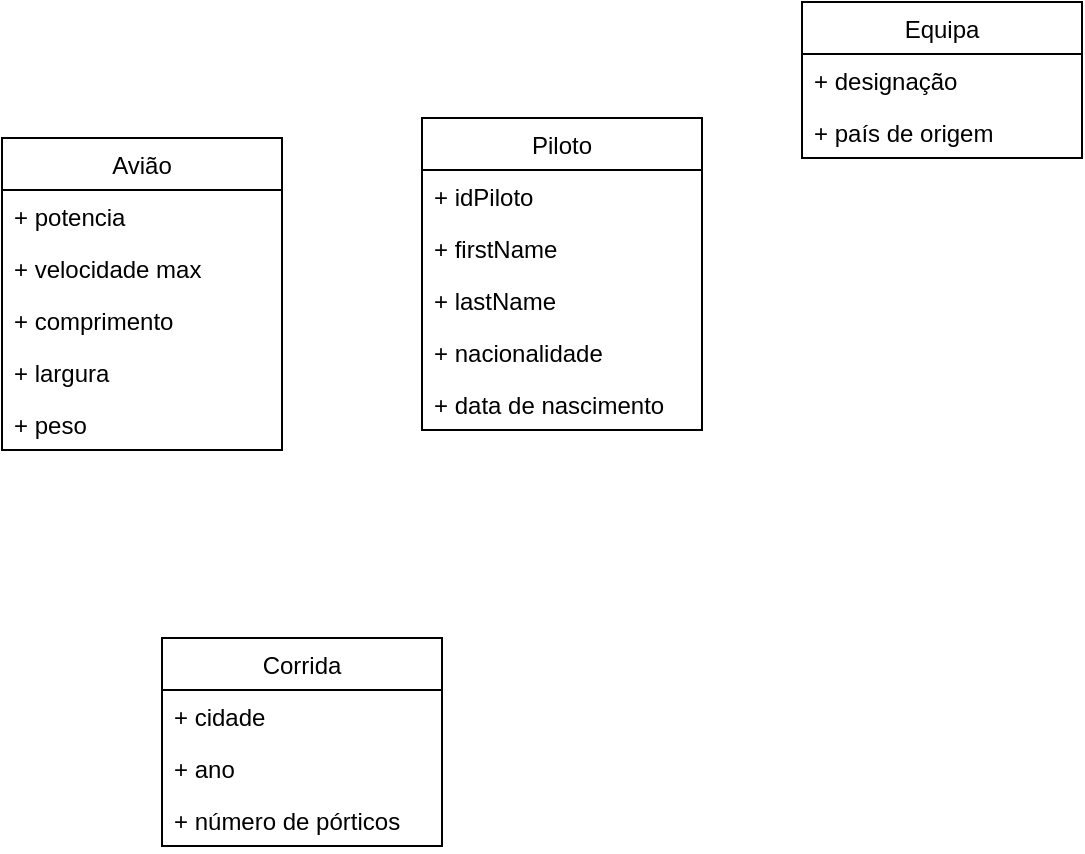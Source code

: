 <mxfile version="14.4.2" type="github">
  <diagram id="8xpkMO6IpGUmoA88QHga" name="Page-1">
    <mxGraphModel dx="816" dy="569" grid="1" gridSize="10" guides="1" tooltips="1" connect="1" arrows="1" fold="1" page="1" pageScale="1" pageWidth="827" pageHeight="1169" math="0" shadow="0">
      <root>
        <mxCell id="0" />
        <mxCell id="1" parent="0" />
        <mxCell id="5vni_3UYh3rQ84xOBcJv-1" value="Piloto" style="swimlane;fontStyle=0;childLayout=stackLayout;horizontal=1;startSize=26;fillColor=none;horizontalStack=0;resizeParent=1;resizeParentMax=0;resizeLast=0;collapsible=1;marginBottom=0;" vertex="1" parent="1">
          <mxGeometry x="290" y="120" width="140" height="156" as="geometry" />
        </mxCell>
        <mxCell id="5vni_3UYh3rQ84xOBcJv-2" value="+ idPiloto" style="text;strokeColor=none;fillColor=none;align=left;verticalAlign=top;spacingLeft=4;spacingRight=4;overflow=hidden;rotatable=0;points=[[0,0.5],[1,0.5]];portConstraint=eastwest;" vertex="1" parent="5vni_3UYh3rQ84xOBcJv-1">
          <mxGeometry y="26" width="140" height="26" as="geometry" />
        </mxCell>
        <mxCell id="5vni_3UYh3rQ84xOBcJv-3" value="+ firstName" style="text;strokeColor=none;fillColor=none;align=left;verticalAlign=top;spacingLeft=4;spacingRight=4;overflow=hidden;rotatable=0;points=[[0,0.5],[1,0.5]];portConstraint=eastwest;" vertex="1" parent="5vni_3UYh3rQ84xOBcJv-1">
          <mxGeometry y="52" width="140" height="26" as="geometry" />
        </mxCell>
        <mxCell id="5vni_3UYh3rQ84xOBcJv-4" value="+ lastName" style="text;strokeColor=none;fillColor=none;align=left;verticalAlign=top;spacingLeft=4;spacingRight=4;overflow=hidden;rotatable=0;points=[[0,0.5],[1,0.5]];portConstraint=eastwest;" vertex="1" parent="5vni_3UYh3rQ84xOBcJv-1">
          <mxGeometry y="78" width="140" height="26" as="geometry" />
        </mxCell>
        <mxCell id="5vni_3UYh3rQ84xOBcJv-5" value="+ nacionalidade" style="text;strokeColor=none;fillColor=none;align=left;verticalAlign=top;spacingLeft=4;spacingRight=4;overflow=hidden;rotatable=0;points=[[0,0.5],[1,0.5]];portConstraint=eastwest;" vertex="1" parent="5vni_3UYh3rQ84xOBcJv-1">
          <mxGeometry y="104" width="140" height="26" as="geometry" />
        </mxCell>
        <mxCell id="5vni_3UYh3rQ84xOBcJv-6" value="+ data de nascimento" style="text;strokeColor=none;fillColor=none;align=left;verticalAlign=top;spacingLeft=4;spacingRight=4;overflow=hidden;rotatable=0;points=[[0,0.5],[1,0.5]];portConstraint=eastwest;" vertex="1" parent="5vni_3UYh3rQ84xOBcJv-1">
          <mxGeometry y="130" width="140" height="26" as="geometry" />
        </mxCell>
        <mxCell id="5vni_3UYh3rQ84xOBcJv-7" value="Equipa" style="swimlane;fontStyle=0;childLayout=stackLayout;horizontal=1;startSize=26;fillColor=none;horizontalStack=0;resizeParent=1;resizeParentMax=0;resizeLast=0;collapsible=1;marginBottom=0;" vertex="1" parent="1">
          <mxGeometry x="480" y="62" width="140" height="78" as="geometry" />
        </mxCell>
        <mxCell id="5vni_3UYh3rQ84xOBcJv-9" value="+ designação" style="text;strokeColor=none;fillColor=none;align=left;verticalAlign=top;spacingLeft=4;spacingRight=4;overflow=hidden;rotatable=0;points=[[0,0.5],[1,0.5]];portConstraint=eastwest;" vertex="1" parent="5vni_3UYh3rQ84xOBcJv-7">
          <mxGeometry y="26" width="140" height="26" as="geometry" />
        </mxCell>
        <mxCell id="5vni_3UYh3rQ84xOBcJv-10" value="+ país de origem" style="text;strokeColor=none;fillColor=none;align=left;verticalAlign=top;spacingLeft=4;spacingRight=4;overflow=hidden;rotatable=0;points=[[0,0.5],[1,0.5]];portConstraint=eastwest;" vertex="1" parent="5vni_3UYh3rQ84xOBcJv-7">
          <mxGeometry y="52" width="140" height="26" as="geometry" />
        </mxCell>
        <mxCell id="5vni_3UYh3rQ84xOBcJv-11" value="Avião" style="swimlane;fontStyle=0;childLayout=stackLayout;horizontal=1;startSize=26;fillColor=none;horizontalStack=0;resizeParent=1;resizeParentMax=0;resizeLast=0;collapsible=1;marginBottom=0;" vertex="1" parent="1">
          <mxGeometry x="80" y="130" width="140" height="156" as="geometry" />
        </mxCell>
        <mxCell id="5vni_3UYh3rQ84xOBcJv-12" value="+ potencia" style="text;strokeColor=none;fillColor=none;align=left;verticalAlign=top;spacingLeft=4;spacingRight=4;overflow=hidden;rotatable=0;points=[[0,0.5],[1,0.5]];portConstraint=eastwest;" vertex="1" parent="5vni_3UYh3rQ84xOBcJv-11">
          <mxGeometry y="26" width="140" height="26" as="geometry" />
        </mxCell>
        <mxCell id="5vni_3UYh3rQ84xOBcJv-13" value="+ velocidade max" style="text;strokeColor=none;fillColor=none;align=left;verticalAlign=top;spacingLeft=4;spacingRight=4;overflow=hidden;rotatable=0;points=[[0,0.5],[1,0.5]];portConstraint=eastwest;" vertex="1" parent="5vni_3UYh3rQ84xOBcJv-11">
          <mxGeometry y="52" width="140" height="26" as="geometry" />
        </mxCell>
        <mxCell id="5vni_3UYh3rQ84xOBcJv-14" value="+ comprimento" style="text;strokeColor=none;fillColor=none;align=left;verticalAlign=top;spacingLeft=4;spacingRight=4;overflow=hidden;rotatable=0;points=[[0,0.5],[1,0.5]];portConstraint=eastwest;" vertex="1" parent="5vni_3UYh3rQ84xOBcJv-11">
          <mxGeometry y="78" width="140" height="26" as="geometry" />
        </mxCell>
        <mxCell id="5vni_3UYh3rQ84xOBcJv-15" value="+ largura" style="text;strokeColor=none;fillColor=none;align=left;verticalAlign=top;spacingLeft=4;spacingRight=4;overflow=hidden;rotatable=0;points=[[0,0.5],[1,0.5]];portConstraint=eastwest;" vertex="1" parent="5vni_3UYh3rQ84xOBcJv-11">
          <mxGeometry y="104" width="140" height="26" as="geometry" />
        </mxCell>
        <mxCell id="5vni_3UYh3rQ84xOBcJv-16" value="+ peso" style="text;strokeColor=none;fillColor=none;align=left;verticalAlign=top;spacingLeft=4;spacingRight=4;overflow=hidden;rotatable=0;points=[[0,0.5],[1,0.5]];portConstraint=eastwest;" vertex="1" parent="5vni_3UYh3rQ84xOBcJv-11">
          <mxGeometry y="130" width="140" height="26" as="geometry" />
        </mxCell>
        <mxCell id="5vni_3UYh3rQ84xOBcJv-17" value="Corrida" style="swimlane;fontStyle=0;childLayout=stackLayout;horizontal=1;startSize=26;fillColor=none;horizontalStack=0;resizeParent=1;resizeParentMax=0;resizeLast=0;collapsible=1;marginBottom=0;" vertex="1" parent="1">
          <mxGeometry x="160" y="380" width="140" height="104" as="geometry" />
        </mxCell>
        <mxCell id="5vni_3UYh3rQ84xOBcJv-18" value="+ cidade" style="text;strokeColor=none;fillColor=none;align=left;verticalAlign=top;spacingLeft=4;spacingRight=4;overflow=hidden;rotatable=0;points=[[0,0.5],[1,0.5]];portConstraint=eastwest;" vertex="1" parent="5vni_3UYh3rQ84xOBcJv-17">
          <mxGeometry y="26" width="140" height="26" as="geometry" />
        </mxCell>
        <mxCell id="5vni_3UYh3rQ84xOBcJv-19" value="+ ano" style="text;strokeColor=none;fillColor=none;align=left;verticalAlign=top;spacingLeft=4;spacingRight=4;overflow=hidden;rotatable=0;points=[[0,0.5],[1,0.5]];portConstraint=eastwest;" vertex="1" parent="5vni_3UYh3rQ84xOBcJv-17">
          <mxGeometry y="52" width="140" height="26" as="geometry" />
        </mxCell>
        <mxCell id="5vni_3UYh3rQ84xOBcJv-21" value="+ número de pórticos" style="text;strokeColor=none;fillColor=none;align=left;verticalAlign=top;spacingLeft=4;spacingRight=4;overflow=hidden;rotatable=0;points=[[0,0.5],[1,0.5]];portConstraint=eastwest;" vertex="1" parent="5vni_3UYh3rQ84xOBcJv-17">
          <mxGeometry y="78" width="140" height="26" as="geometry" />
        </mxCell>
      </root>
    </mxGraphModel>
  </diagram>
</mxfile>
